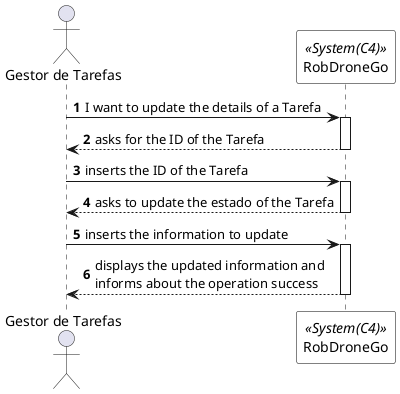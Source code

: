 @startuml updateTarefaSSD
autonumber

skinparam sequence {
ParticipantBorderColor black
ParticipantBackgroundColor white
}

actor "Gestor de Tarefas" as GT
participant RobDroneGo as system <<System(C4)>>


GT -> system: I want to update the details of a Tarefa
activate system

system --> GT: asks for the ID of the Tarefa
deactivate system

GT -> system: inserts the ID of the Tarefa
activate system

system --> GT: asks to update the estado of the Tarefa
deactivate system

GT -> system: inserts the information to update
activate system

system --> GT: displays the updated information and \ninforms about the operation success
deactivate system

deactivate system
deactivate GT

@enduml
  